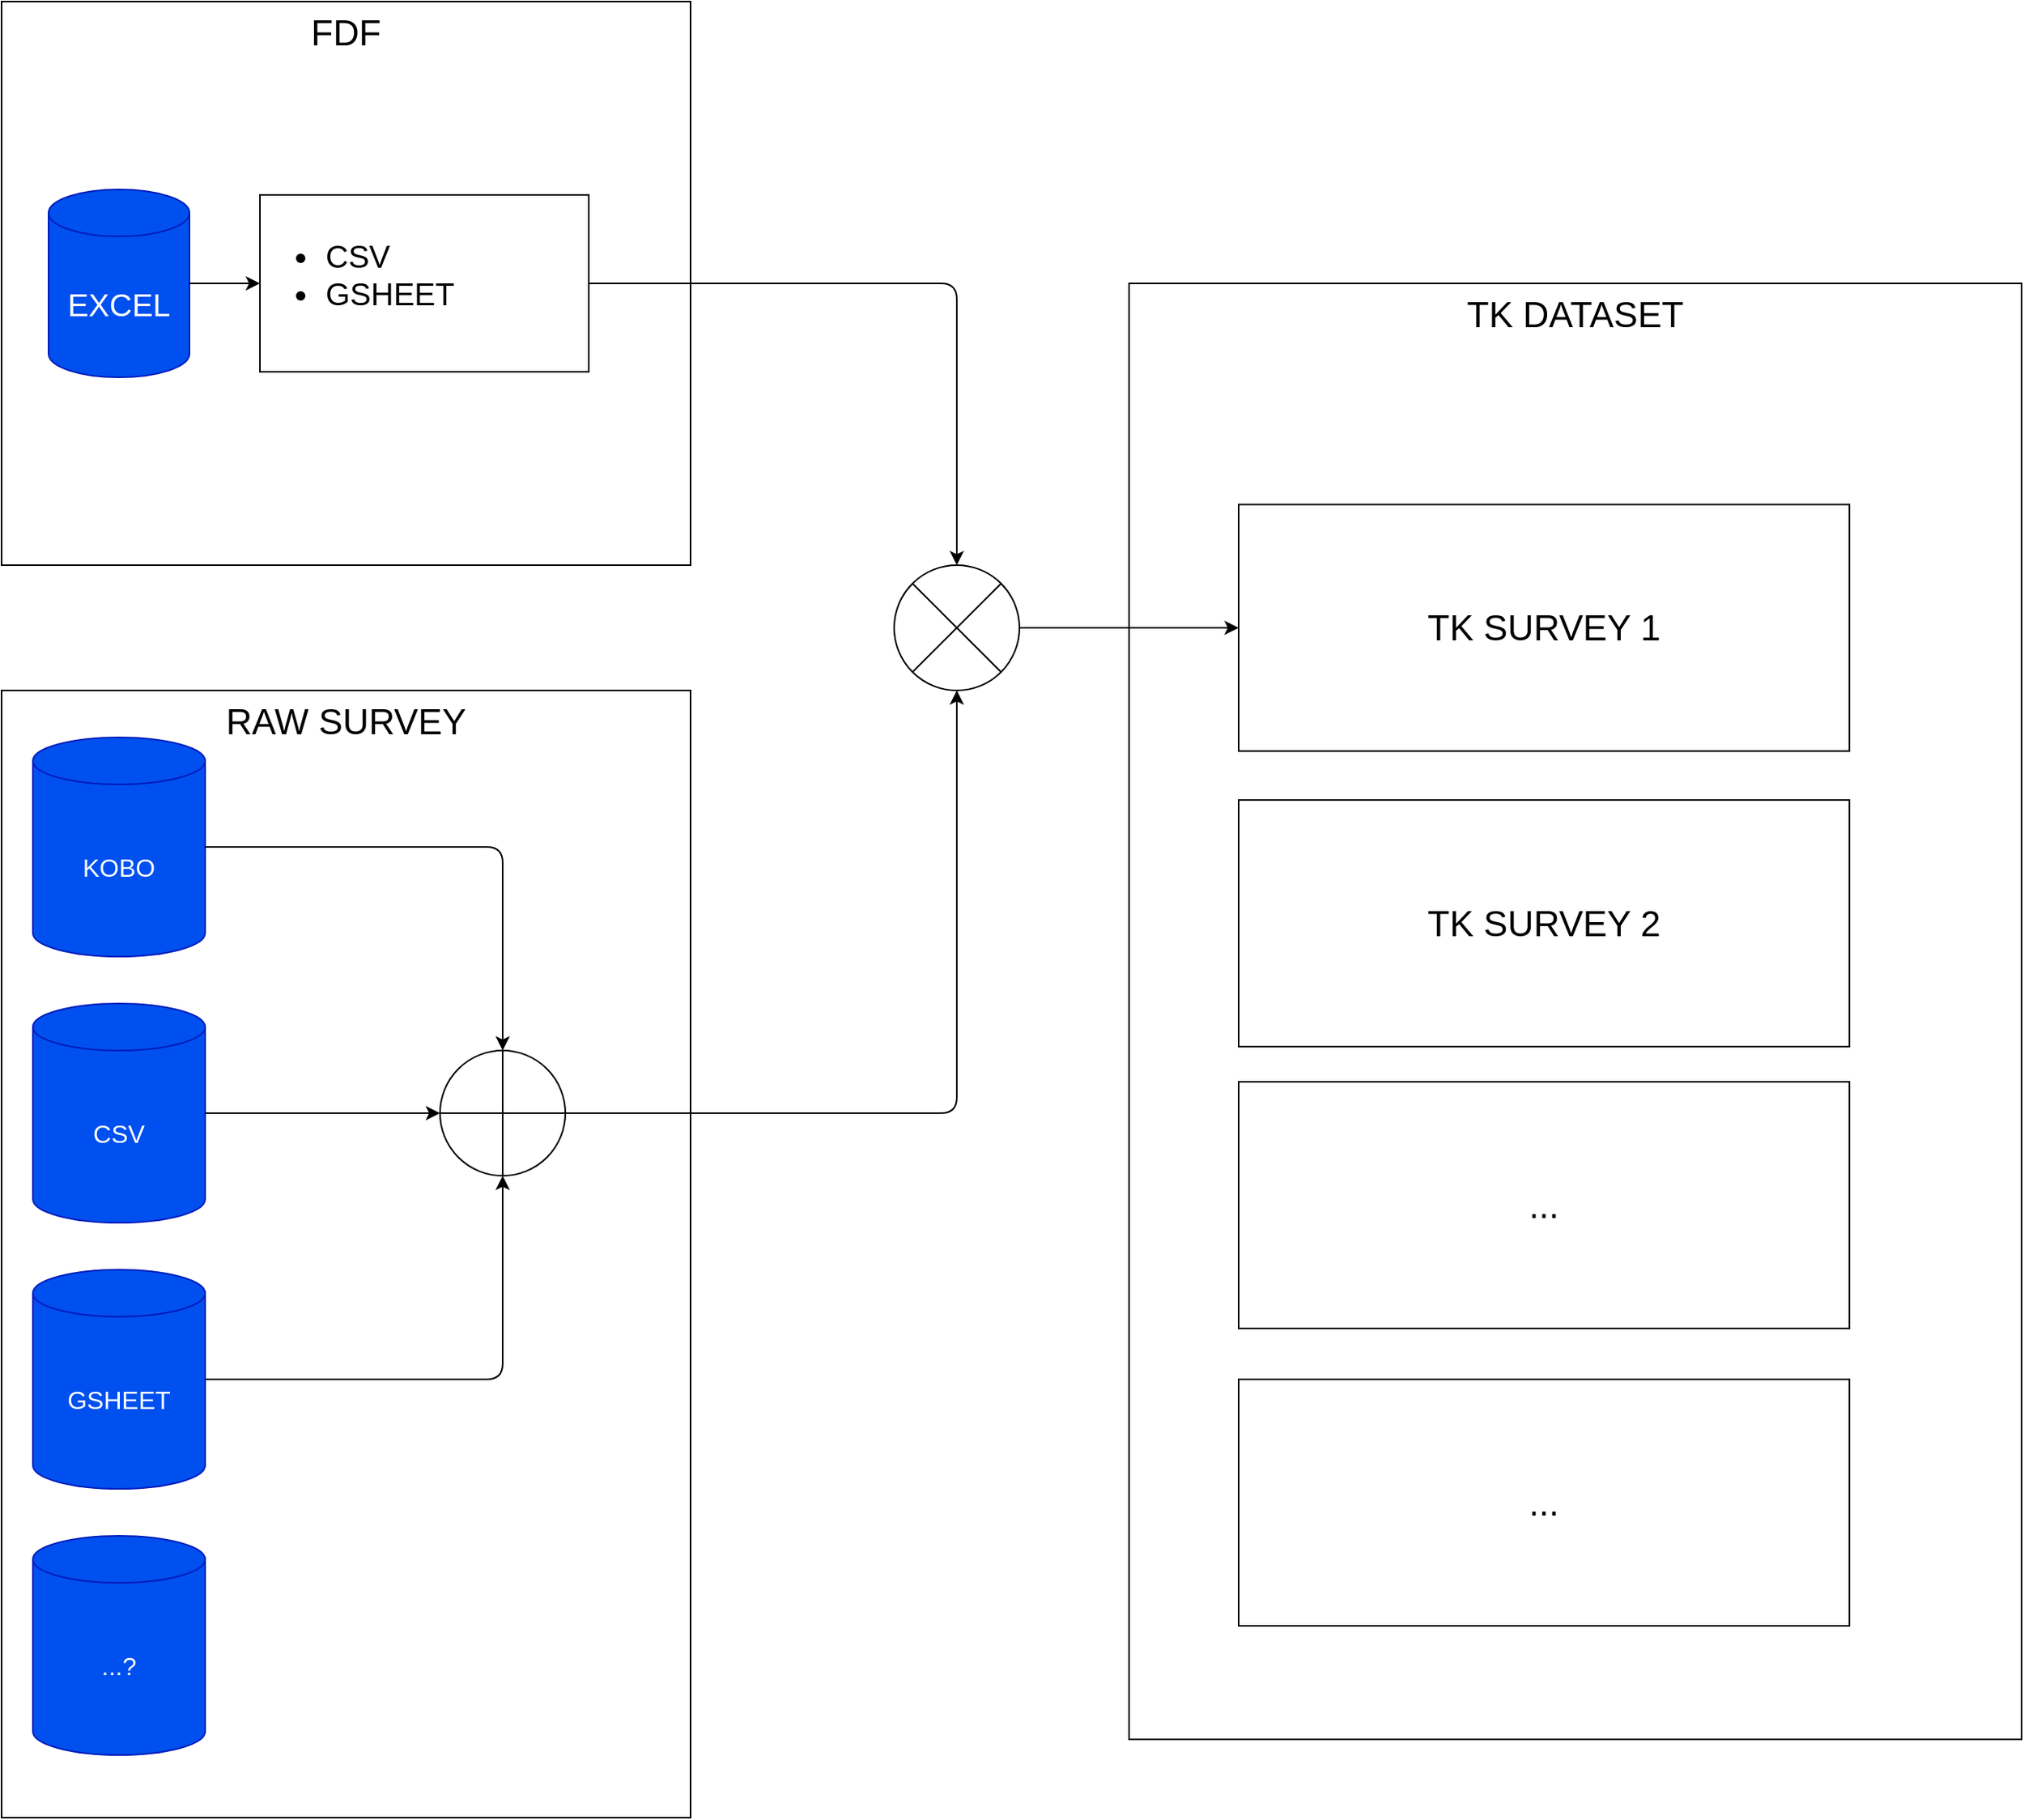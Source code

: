 <mxfile>
    <diagram id="2KKid5IxgHDw7zUUmGR-" name="Page-1">
        <mxGraphModel dx="5089" dy="2952" grid="1" gridSize="10" guides="1" tooltips="1" connect="1" arrows="1" fold="1" page="1" pageScale="1" pageWidth="827" pageHeight="1169" math="0" shadow="0">
            <root>
                <mxCell id="0"/>
                <mxCell id="1" parent="0"/>
                <mxCell id="36" value="&lt;font style=&quot;font-size: 23px&quot;&gt;TK DATASET&lt;/font&gt;" style="rounded=0;whiteSpace=wrap;html=1;verticalAlign=top;fontSize=23;" vertex="1" parent="1">
                    <mxGeometry x="-880" y="-220" width="570" height="930" as="geometry"/>
                </mxCell>
                <mxCell id="3" value="RAW SURVEY" style="rounded=0;whiteSpace=wrap;html=1;verticalAlign=top;fontSize=23;" vertex="1" parent="1">
                    <mxGeometry x="-1600" y="40" width="440" height="720" as="geometry"/>
                </mxCell>
                <mxCell id="5" value="" style="shape=orEllipse;perimeter=ellipsePerimeter;whiteSpace=wrap;html=1;backgroundOutline=1;verticalAlign=top;" vertex="1" parent="1">
                    <mxGeometry x="-1320" y="270" width="80" height="80" as="geometry"/>
                </mxCell>
                <mxCell id="7" value="KOBO" style="shape=cylinder3;whiteSpace=wrap;html=1;boundedLbl=1;backgroundOutline=1;size=15;verticalAlign=middle;fontSize=16;fillColor=#0050ef;strokeColor=#001DBC;fontColor=#ffffff;" vertex="1" parent="1">
                    <mxGeometry x="-1580" y="70" width="110" height="140" as="geometry"/>
                </mxCell>
                <mxCell id="8" value="CSV" style="shape=cylinder3;whiteSpace=wrap;html=1;boundedLbl=1;backgroundOutline=1;size=15;verticalAlign=middle;fontSize=16;fillColor=#0050ef;strokeColor=#001DBC;fontColor=#ffffff;" vertex="1" parent="1">
                    <mxGeometry x="-1580" y="240" width="110" height="140" as="geometry"/>
                </mxCell>
                <mxCell id="9" value="GSHEET" style="shape=cylinder3;whiteSpace=wrap;html=1;boundedLbl=1;backgroundOutline=1;size=15;verticalAlign=middle;fontSize=16;fillColor=#0050ef;strokeColor=#001DBC;fontColor=#ffffff;" vertex="1" parent="1">
                    <mxGeometry x="-1580" y="410" width="110" height="140" as="geometry"/>
                </mxCell>
                <mxCell id="11" value="...?" style="shape=cylinder3;whiteSpace=wrap;html=1;boundedLbl=1;backgroundOutline=1;size=15;verticalAlign=middle;fontSize=16;fillColor=#0050ef;strokeColor=#001DBC;fontColor=#ffffff;" vertex="1" parent="1">
                    <mxGeometry x="-1580" y="580" width="110" height="140" as="geometry"/>
                </mxCell>
                <mxCell id="12" value="" style="edgeStyle=elbowEdgeStyle;elbow=horizontal;endArrow=classic;html=1;fontSize=16;exitX=1;exitY=0.5;exitDx=0;exitDy=0;exitPerimeter=0;entryX=0.5;entryY=0;entryDx=0;entryDy=0;" edge="1" parent="1" source="7" target="5">
                    <mxGeometry width="50" height="50" relative="1" as="geometry">
                        <mxPoint x="-910" y="560" as="sourcePoint"/>
                        <mxPoint x="-860" y="510" as="targetPoint"/>
                        <Array as="points">
                            <mxPoint x="-1280" y="260"/>
                        </Array>
                    </mxGeometry>
                </mxCell>
                <mxCell id="13" value="" style="edgeStyle=elbowEdgeStyle;elbow=horizontal;endArrow=classic;html=1;fontSize=16;exitX=1;exitY=0.5;exitDx=0;exitDy=0;exitPerimeter=0;entryX=0;entryY=0.5;entryDx=0;entryDy=0;" edge="1" parent="1" source="8" target="5">
                    <mxGeometry width="50" height="50" relative="1" as="geometry">
                        <mxPoint x="-910" y="560" as="sourcePoint"/>
                        <mxPoint x="-860" y="510" as="targetPoint"/>
                        <Array as="points">
                            <mxPoint x="-1380" y="330"/>
                        </Array>
                    </mxGeometry>
                </mxCell>
                <mxCell id="14" value="" style="edgeStyle=elbowEdgeStyle;elbow=horizontal;endArrow=classic;html=1;fontSize=16;exitX=1;exitY=0.5;exitDx=0;exitDy=0;exitPerimeter=0;entryX=0.5;entryY=1;entryDx=0;entryDy=0;" edge="1" parent="1" source="9" target="5">
                    <mxGeometry width="50" height="50" relative="1" as="geometry">
                        <mxPoint x="-910" y="560" as="sourcePoint"/>
                        <mxPoint x="-860" y="510" as="targetPoint"/>
                        <Array as="points">
                            <mxPoint x="-1280" y="460"/>
                        </Array>
                    </mxGeometry>
                </mxCell>
                <mxCell id="17" value="&lt;font style=&quot;font-size: 23px;&quot;&gt;FDF&lt;/font&gt;" style="rounded=0;whiteSpace=wrap;html=1;verticalAlign=top;fontSize=23;" vertex="1" parent="1">
                    <mxGeometry x="-1600" y="-400" width="440" height="360" as="geometry"/>
                </mxCell>
                <mxCell id="18" value="EXCEL" style="shape=cylinder3;whiteSpace=wrap;html=1;boundedLbl=1;backgroundOutline=1;size=15;fontSize=20;verticalAlign=middle;fillColor=#0050ef;strokeColor=#001DBC;fontColor=#ffffff;" vertex="1" parent="1">
                    <mxGeometry x="-1570" y="-280" width="90" height="120" as="geometry"/>
                </mxCell>
                <mxCell id="19" value="&lt;ul&gt;&lt;li&gt;CSV&lt;/li&gt;&lt;li&gt;GSHEET&lt;/li&gt;&lt;/ul&gt;" style="rounded=0;whiteSpace=wrap;html=1;verticalAlign=top;fontSize=20;align=left;horizontal=1;" vertex="1" parent="1">
                    <mxGeometry x="-1435" y="-276.5" width="210" height="113" as="geometry"/>
                </mxCell>
                <mxCell id="21" value="" style="endArrow=classic;html=1;fontSize=20;exitX=1;exitY=0.5;exitDx=0;exitDy=0;exitPerimeter=0;entryX=0;entryY=0.5;entryDx=0;entryDy=0;" edge="1" parent="1" source="18" target="19">
                    <mxGeometry width="50" height="50" relative="1" as="geometry">
                        <mxPoint x="-1010" y="-180" as="sourcePoint"/>
                        <mxPoint x="-960" y="-230" as="targetPoint"/>
                    </mxGeometry>
                </mxCell>
                <mxCell id="25" value="TK SURVEY 1" style="rounded=0;whiteSpace=wrap;html=1;verticalAlign=middle;fontSize=23;" vertex="1" parent="1">
                    <mxGeometry x="-810" y="-78.75" width="390" height="157.5" as="geometry"/>
                </mxCell>
                <mxCell id="27" value="" style="shape=sumEllipse;perimeter=ellipsePerimeter;whiteSpace=wrap;html=1;backgroundOutline=1;fontSize=23;align=left;verticalAlign=middle;" vertex="1" parent="1">
                    <mxGeometry x="-1030" y="-40" width="80" height="80" as="geometry"/>
                </mxCell>
                <mxCell id="28" value="" style="edgeStyle=elbowEdgeStyle;elbow=horizontal;endArrow=classic;html=1;fontSize=23;exitX=1;exitY=0.5;exitDx=0;exitDy=0;entryX=0.5;entryY=0;entryDx=0;entryDy=0;" edge="1" parent="1" source="19" target="27">
                    <mxGeometry width="50" height="50" relative="1" as="geometry">
                        <mxPoint x="-470" y="280" as="sourcePoint"/>
                        <mxPoint x="-420" y="230" as="targetPoint"/>
                        <Array as="points">
                            <mxPoint x="-990" y="-130"/>
                        </Array>
                    </mxGeometry>
                </mxCell>
                <mxCell id="29" value="" style="edgeStyle=elbowEdgeStyle;elbow=horizontal;endArrow=classic;html=1;fontSize=23;exitX=1;exitY=0.5;exitDx=0;exitDy=0;entryX=0.5;entryY=1;entryDx=0;entryDy=0;" edge="1" parent="1" source="5" target="27">
                    <mxGeometry width="50" height="50" relative="1" as="geometry">
                        <mxPoint x="-1180" y="-210" as="sourcePoint"/>
                        <mxPoint x="-810" y="-30" as="targetPoint"/>
                        <Array as="points">
                            <mxPoint x="-990" y="210"/>
                        </Array>
                    </mxGeometry>
                </mxCell>
                <mxCell id="31" value="" style="edgeStyle=elbowEdgeStyle;elbow=horizontal;endArrow=classic;html=1;fontSize=23;exitX=1;exitY=0.5;exitDx=0;exitDy=0;entryX=0;entryY=0.5;entryDx=0;entryDy=0;" edge="1" parent="1" source="27" target="25">
                    <mxGeometry width="50" height="50" relative="1" as="geometry">
                        <mxPoint x="-650" y="280" as="sourcePoint"/>
                        <mxPoint x="-600" y="230" as="targetPoint"/>
                    </mxGeometry>
                </mxCell>
                <mxCell id="33" value="TK SURVEY 2" style="rounded=0;whiteSpace=wrap;html=1;verticalAlign=middle;fontSize=23;" vertex="1" parent="1">
                    <mxGeometry x="-810" y="110" width="390" height="157.5" as="geometry"/>
                </mxCell>
                <mxCell id="34" value="..." style="rounded=0;whiteSpace=wrap;html=1;verticalAlign=middle;fontSize=23;" vertex="1" parent="1">
                    <mxGeometry x="-810" y="290" width="390" height="157.5" as="geometry"/>
                </mxCell>
                <mxCell id="35" value="&lt;span&gt;...&lt;/span&gt;" style="rounded=0;whiteSpace=wrap;html=1;verticalAlign=middle;fontSize=23;" vertex="1" parent="1">
                    <mxGeometry x="-810" y="480" width="390" height="157.5" as="geometry"/>
                </mxCell>
            </root>
        </mxGraphModel>
    </diagram>
</mxfile>